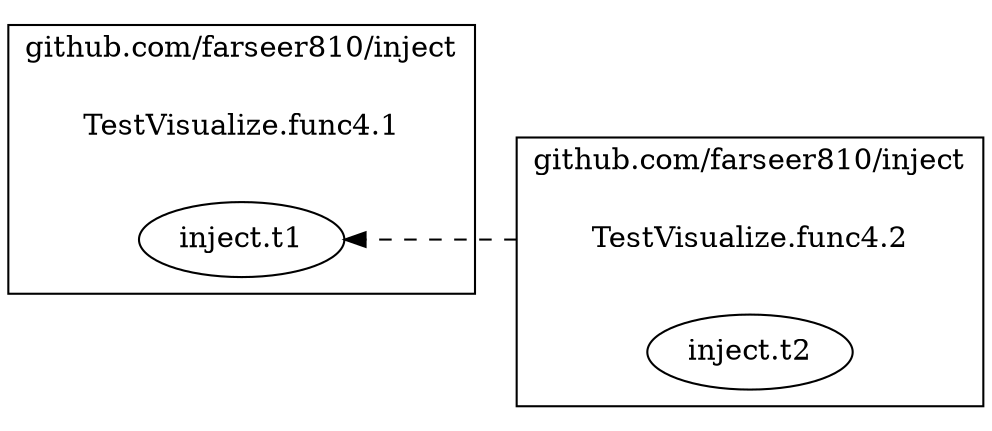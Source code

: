 digraph {
	rankdir=RL;
	graph [compound=true];
	
		subgraph cluster_0 {
			label = "github.com/farseer810/inject";
			constructor_0 [shape=plaintext label="TestVisualize.func4.1"];
			
			"inject.t1" [label=<inject.t1>];
			
		}
		
		
		subgraph cluster_1 {
			label = "github.com/farseer810/inject";
			constructor_1 [shape=plaintext label="TestVisualize.func4.2"];
			
			"inject.t2" [label=<inject.t2>];
			
		}
		
			constructor_1 -> "inject.t1" [ltail=cluster_1 style=dashed];
		
		
	
}